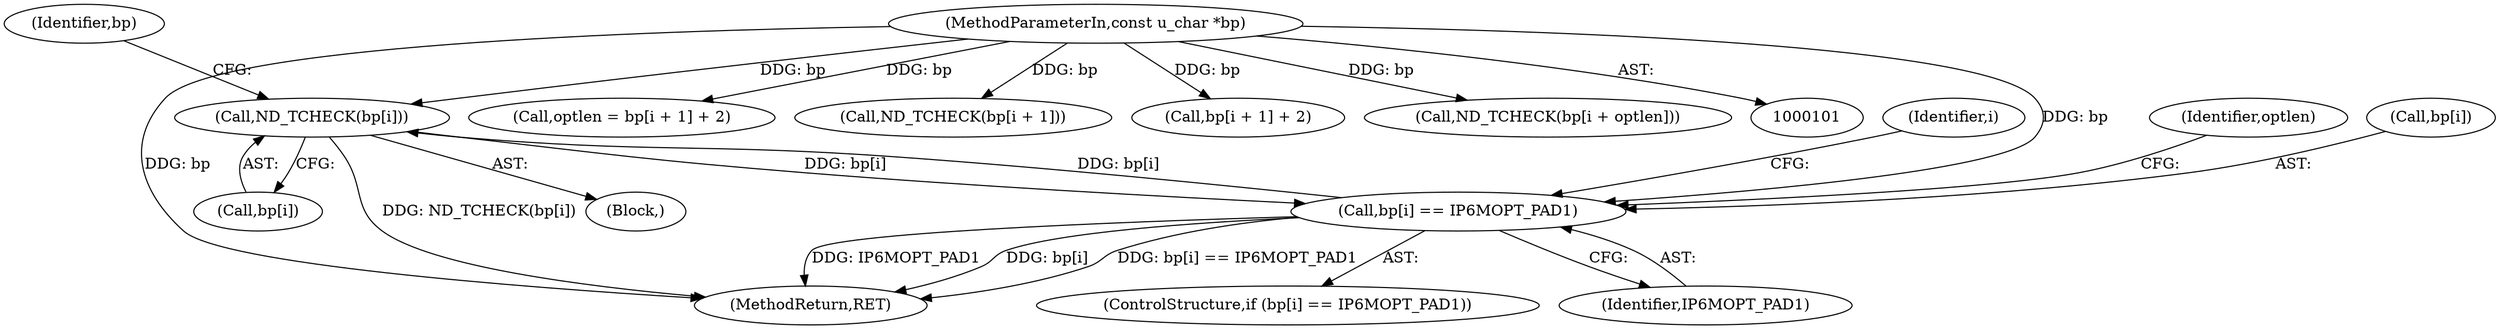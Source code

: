 digraph "0_tcpdump_7d3aba9f06899d0128ef46e8a2fa143c6fad8f62@array" {
"1000119" [label="(Call,ND_TCHECK(bp[i]))"];
"1000124" [label="(Call,bp[i] == IP6MOPT_PAD1)"];
"1000119" [label="(Call,ND_TCHECK(bp[i]))"];
"1000103" [label="(MethodParameterIn,const u_char *bp)"];
"1000365" [label="(MethodReturn,RET)"];
"1000126" [label="(Identifier,bp)"];
"1000147" [label="(Call,optlen = bp[i + 1] + 2)"];
"1000118" [label="(Block,)"];
"1000141" [label="(Call,ND_TCHECK(bp[i + 1]))"];
"1000130" [label="(Identifier,optlen)"];
"1000149" [label="(Call,bp[i + 1] + 2)"];
"1000120" [label="(Call,bp[i])"];
"1000119" [label="(Call,ND_TCHECK(bp[i]))"];
"1000125" [label="(Call,bp[i])"];
"1000124" [label="(Call,bp[i] == IP6MOPT_PAD1)"];
"1000123" [label="(ControlStructure,if (bp[i] == IP6MOPT_PAD1))"];
"1000128" [label="(Identifier,IP6MOPT_PAD1)"];
"1000137" [label="(Identifier,i)"];
"1000103" [label="(MethodParameterIn,const u_char *bp)"];
"1000165" [label="(Call,ND_TCHECK(bp[i + optlen]))"];
"1000119" -> "1000118"  [label="AST: "];
"1000119" -> "1000120"  [label="CFG: "];
"1000120" -> "1000119"  [label="AST: "];
"1000126" -> "1000119"  [label="CFG: "];
"1000119" -> "1000365"  [label="DDG: ND_TCHECK(bp[i])"];
"1000124" -> "1000119"  [label="DDG: bp[i]"];
"1000103" -> "1000119"  [label="DDG: bp"];
"1000119" -> "1000124"  [label="DDG: bp[i]"];
"1000124" -> "1000123"  [label="AST: "];
"1000124" -> "1000128"  [label="CFG: "];
"1000125" -> "1000124"  [label="AST: "];
"1000128" -> "1000124"  [label="AST: "];
"1000130" -> "1000124"  [label="CFG: "];
"1000137" -> "1000124"  [label="CFG: "];
"1000124" -> "1000365"  [label="DDG: IP6MOPT_PAD1"];
"1000124" -> "1000365"  [label="DDG: bp[i]"];
"1000124" -> "1000365"  [label="DDG: bp[i] == IP6MOPT_PAD1"];
"1000103" -> "1000124"  [label="DDG: bp"];
"1000103" -> "1000101"  [label="AST: "];
"1000103" -> "1000365"  [label="DDG: bp"];
"1000103" -> "1000141"  [label="DDG: bp"];
"1000103" -> "1000147"  [label="DDG: bp"];
"1000103" -> "1000149"  [label="DDG: bp"];
"1000103" -> "1000165"  [label="DDG: bp"];
}
